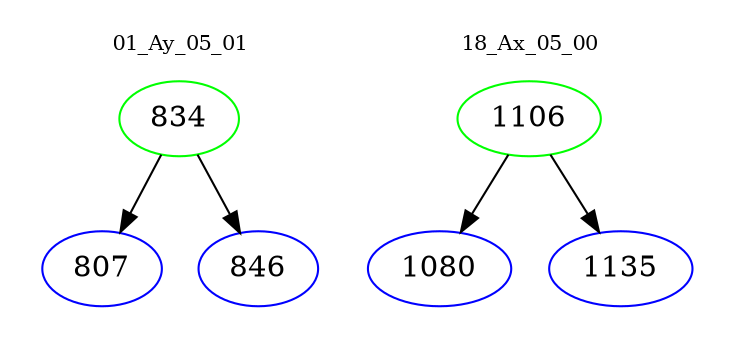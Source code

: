 digraph{
subgraph cluster_0 {
color = white
label = "01_Ay_05_01";
fontsize=10;
T0_834 [label="834", color="green"]
T0_834 -> T0_807 [color="black"]
T0_807 [label="807", color="blue"]
T0_834 -> T0_846 [color="black"]
T0_846 [label="846", color="blue"]
}
subgraph cluster_1 {
color = white
label = "18_Ax_05_00";
fontsize=10;
T1_1106 [label="1106", color="green"]
T1_1106 -> T1_1080 [color="black"]
T1_1080 [label="1080", color="blue"]
T1_1106 -> T1_1135 [color="black"]
T1_1135 [label="1135", color="blue"]
}
}
